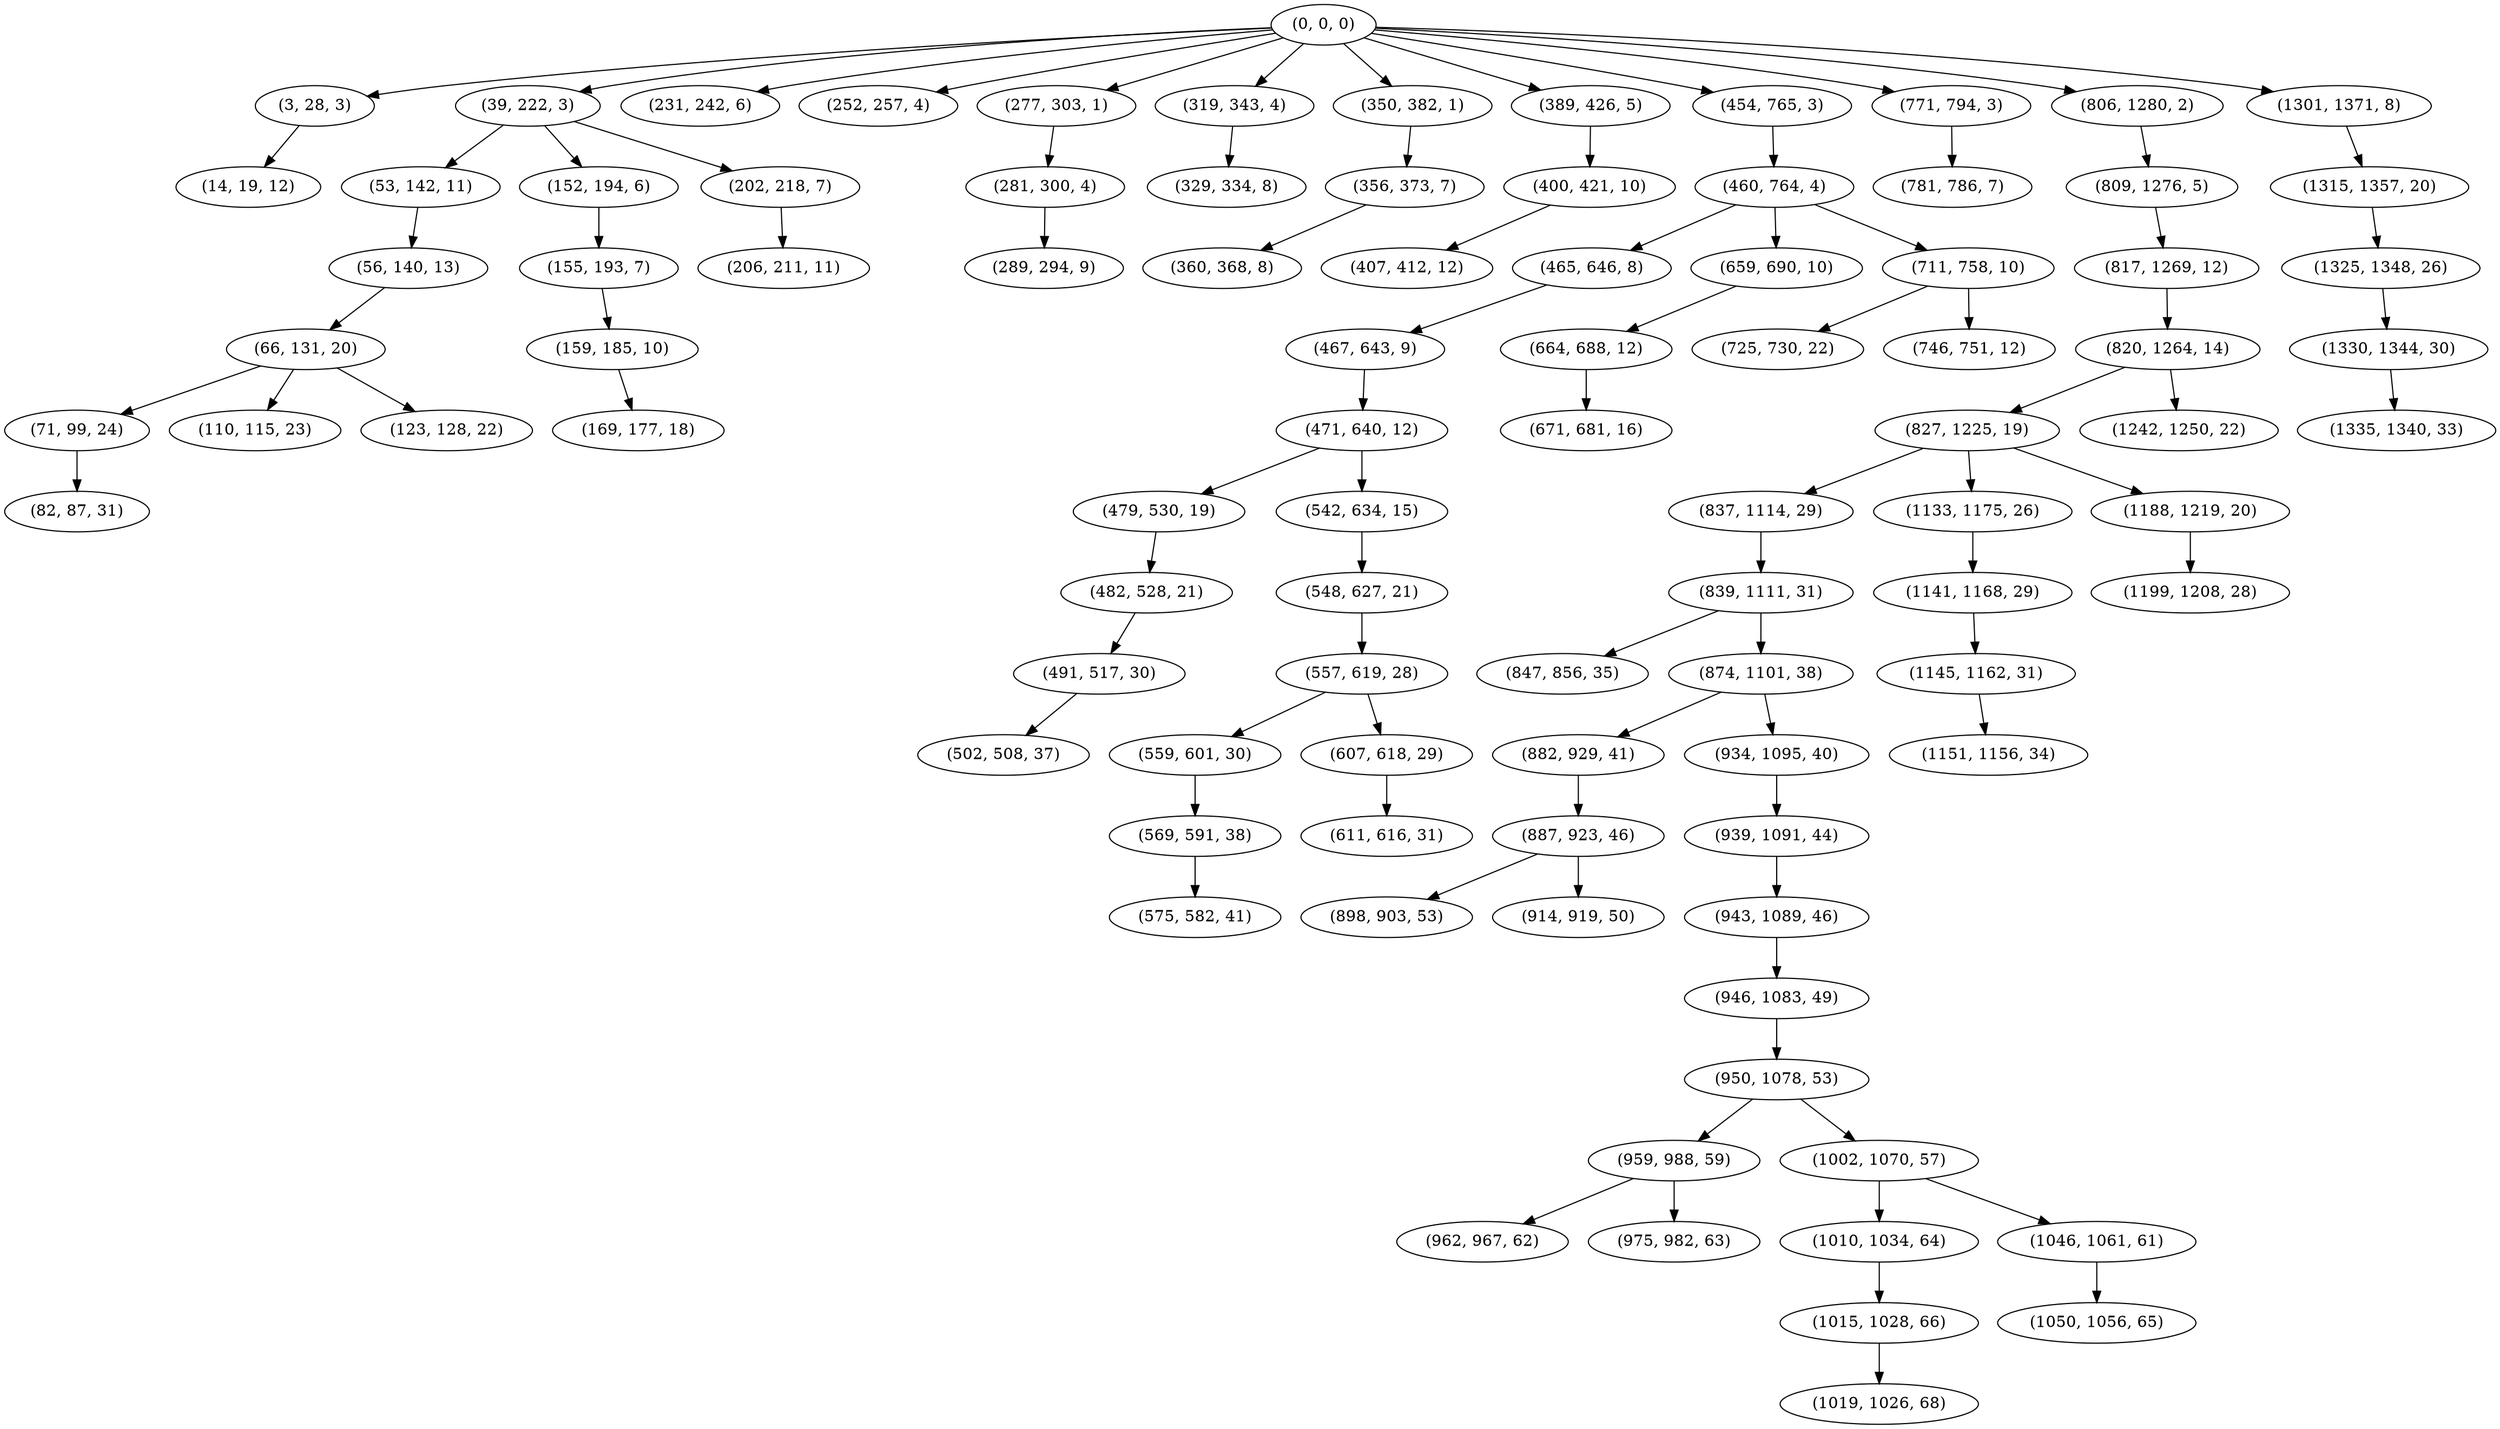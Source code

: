 digraph tree {
    "(0, 0, 0)";
    "(3, 28, 3)";
    "(14, 19, 12)";
    "(39, 222, 3)";
    "(53, 142, 11)";
    "(56, 140, 13)";
    "(66, 131, 20)";
    "(71, 99, 24)";
    "(82, 87, 31)";
    "(110, 115, 23)";
    "(123, 128, 22)";
    "(152, 194, 6)";
    "(155, 193, 7)";
    "(159, 185, 10)";
    "(169, 177, 18)";
    "(202, 218, 7)";
    "(206, 211, 11)";
    "(231, 242, 6)";
    "(252, 257, 4)";
    "(277, 303, 1)";
    "(281, 300, 4)";
    "(289, 294, 9)";
    "(319, 343, 4)";
    "(329, 334, 8)";
    "(350, 382, 1)";
    "(356, 373, 7)";
    "(360, 368, 8)";
    "(389, 426, 5)";
    "(400, 421, 10)";
    "(407, 412, 12)";
    "(454, 765, 3)";
    "(460, 764, 4)";
    "(465, 646, 8)";
    "(467, 643, 9)";
    "(471, 640, 12)";
    "(479, 530, 19)";
    "(482, 528, 21)";
    "(491, 517, 30)";
    "(502, 508, 37)";
    "(542, 634, 15)";
    "(548, 627, 21)";
    "(557, 619, 28)";
    "(559, 601, 30)";
    "(569, 591, 38)";
    "(575, 582, 41)";
    "(607, 618, 29)";
    "(611, 616, 31)";
    "(659, 690, 10)";
    "(664, 688, 12)";
    "(671, 681, 16)";
    "(711, 758, 10)";
    "(725, 730, 22)";
    "(746, 751, 12)";
    "(771, 794, 3)";
    "(781, 786, 7)";
    "(806, 1280, 2)";
    "(809, 1276, 5)";
    "(817, 1269, 12)";
    "(820, 1264, 14)";
    "(827, 1225, 19)";
    "(837, 1114, 29)";
    "(839, 1111, 31)";
    "(847, 856, 35)";
    "(874, 1101, 38)";
    "(882, 929, 41)";
    "(887, 923, 46)";
    "(898, 903, 53)";
    "(914, 919, 50)";
    "(934, 1095, 40)";
    "(939, 1091, 44)";
    "(943, 1089, 46)";
    "(946, 1083, 49)";
    "(950, 1078, 53)";
    "(959, 988, 59)";
    "(962, 967, 62)";
    "(975, 982, 63)";
    "(1002, 1070, 57)";
    "(1010, 1034, 64)";
    "(1015, 1028, 66)";
    "(1019, 1026, 68)";
    "(1046, 1061, 61)";
    "(1050, 1056, 65)";
    "(1133, 1175, 26)";
    "(1141, 1168, 29)";
    "(1145, 1162, 31)";
    "(1151, 1156, 34)";
    "(1188, 1219, 20)";
    "(1199, 1208, 28)";
    "(1242, 1250, 22)";
    "(1301, 1371, 8)";
    "(1315, 1357, 20)";
    "(1325, 1348, 26)";
    "(1330, 1344, 30)";
    "(1335, 1340, 33)";
    "(0, 0, 0)" -> "(3, 28, 3)";
    "(0, 0, 0)" -> "(39, 222, 3)";
    "(0, 0, 0)" -> "(231, 242, 6)";
    "(0, 0, 0)" -> "(252, 257, 4)";
    "(0, 0, 0)" -> "(277, 303, 1)";
    "(0, 0, 0)" -> "(319, 343, 4)";
    "(0, 0, 0)" -> "(350, 382, 1)";
    "(0, 0, 0)" -> "(389, 426, 5)";
    "(0, 0, 0)" -> "(454, 765, 3)";
    "(0, 0, 0)" -> "(771, 794, 3)";
    "(0, 0, 0)" -> "(806, 1280, 2)";
    "(0, 0, 0)" -> "(1301, 1371, 8)";
    "(3, 28, 3)" -> "(14, 19, 12)";
    "(39, 222, 3)" -> "(53, 142, 11)";
    "(39, 222, 3)" -> "(152, 194, 6)";
    "(39, 222, 3)" -> "(202, 218, 7)";
    "(53, 142, 11)" -> "(56, 140, 13)";
    "(56, 140, 13)" -> "(66, 131, 20)";
    "(66, 131, 20)" -> "(71, 99, 24)";
    "(66, 131, 20)" -> "(110, 115, 23)";
    "(66, 131, 20)" -> "(123, 128, 22)";
    "(71, 99, 24)" -> "(82, 87, 31)";
    "(152, 194, 6)" -> "(155, 193, 7)";
    "(155, 193, 7)" -> "(159, 185, 10)";
    "(159, 185, 10)" -> "(169, 177, 18)";
    "(202, 218, 7)" -> "(206, 211, 11)";
    "(277, 303, 1)" -> "(281, 300, 4)";
    "(281, 300, 4)" -> "(289, 294, 9)";
    "(319, 343, 4)" -> "(329, 334, 8)";
    "(350, 382, 1)" -> "(356, 373, 7)";
    "(356, 373, 7)" -> "(360, 368, 8)";
    "(389, 426, 5)" -> "(400, 421, 10)";
    "(400, 421, 10)" -> "(407, 412, 12)";
    "(454, 765, 3)" -> "(460, 764, 4)";
    "(460, 764, 4)" -> "(465, 646, 8)";
    "(460, 764, 4)" -> "(659, 690, 10)";
    "(460, 764, 4)" -> "(711, 758, 10)";
    "(465, 646, 8)" -> "(467, 643, 9)";
    "(467, 643, 9)" -> "(471, 640, 12)";
    "(471, 640, 12)" -> "(479, 530, 19)";
    "(471, 640, 12)" -> "(542, 634, 15)";
    "(479, 530, 19)" -> "(482, 528, 21)";
    "(482, 528, 21)" -> "(491, 517, 30)";
    "(491, 517, 30)" -> "(502, 508, 37)";
    "(542, 634, 15)" -> "(548, 627, 21)";
    "(548, 627, 21)" -> "(557, 619, 28)";
    "(557, 619, 28)" -> "(559, 601, 30)";
    "(557, 619, 28)" -> "(607, 618, 29)";
    "(559, 601, 30)" -> "(569, 591, 38)";
    "(569, 591, 38)" -> "(575, 582, 41)";
    "(607, 618, 29)" -> "(611, 616, 31)";
    "(659, 690, 10)" -> "(664, 688, 12)";
    "(664, 688, 12)" -> "(671, 681, 16)";
    "(711, 758, 10)" -> "(725, 730, 22)";
    "(711, 758, 10)" -> "(746, 751, 12)";
    "(771, 794, 3)" -> "(781, 786, 7)";
    "(806, 1280, 2)" -> "(809, 1276, 5)";
    "(809, 1276, 5)" -> "(817, 1269, 12)";
    "(817, 1269, 12)" -> "(820, 1264, 14)";
    "(820, 1264, 14)" -> "(827, 1225, 19)";
    "(820, 1264, 14)" -> "(1242, 1250, 22)";
    "(827, 1225, 19)" -> "(837, 1114, 29)";
    "(827, 1225, 19)" -> "(1133, 1175, 26)";
    "(827, 1225, 19)" -> "(1188, 1219, 20)";
    "(837, 1114, 29)" -> "(839, 1111, 31)";
    "(839, 1111, 31)" -> "(847, 856, 35)";
    "(839, 1111, 31)" -> "(874, 1101, 38)";
    "(874, 1101, 38)" -> "(882, 929, 41)";
    "(874, 1101, 38)" -> "(934, 1095, 40)";
    "(882, 929, 41)" -> "(887, 923, 46)";
    "(887, 923, 46)" -> "(898, 903, 53)";
    "(887, 923, 46)" -> "(914, 919, 50)";
    "(934, 1095, 40)" -> "(939, 1091, 44)";
    "(939, 1091, 44)" -> "(943, 1089, 46)";
    "(943, 1089, 46)" -> "(946, 1083, 49)";
    "(946, 1083, 49)" -> "(950, 1078, 53)";
    "(950, 1078, 53)" -> "(959, 988, 59)";
    "(950, 1078, 53)" -> "(1002, 1070, 57)";
    "(959, 988, 59)" -> "(962, 967, 62)";
    "(959, 988, 59)" -> "(975, 982, 63)";
    "(1002, 1070, 57)" -> "(1010, 1034, 64)";
    "(1002, 1070, 57)" -> "(1046, 1061, 61)";
    "(1010, 1034, 64)" -> "(1015, 1028, 66)";
    "(1015, 1028, 66)" -> "(1019, 1026, 68)";
    "(1046, 1061, 61)" -> "(1050, 1056, 65)";
    "(1133, 1175, 26)" -> "(1141, 1168, 29)";
    "(1141, 1168, 29)" -> "(1145, 1162, 31)";
    "(1145, 1162, 31)" -> "(1151, 1156, 34)";
    "(1188, 1219, 20)" -> "(1199, 1208, 28)";
    "(1301, 1371, 8)" -> "(1315, 1357, 20)";
    "(1315, 1357, 20)" -> "(1325, 1348, 26)";
    "(1325, 1348, 26)" -> "(1330, 1344, 30)";
    "(1330, 1344, 30)" -> "(1335, 1340, 33)";
}
